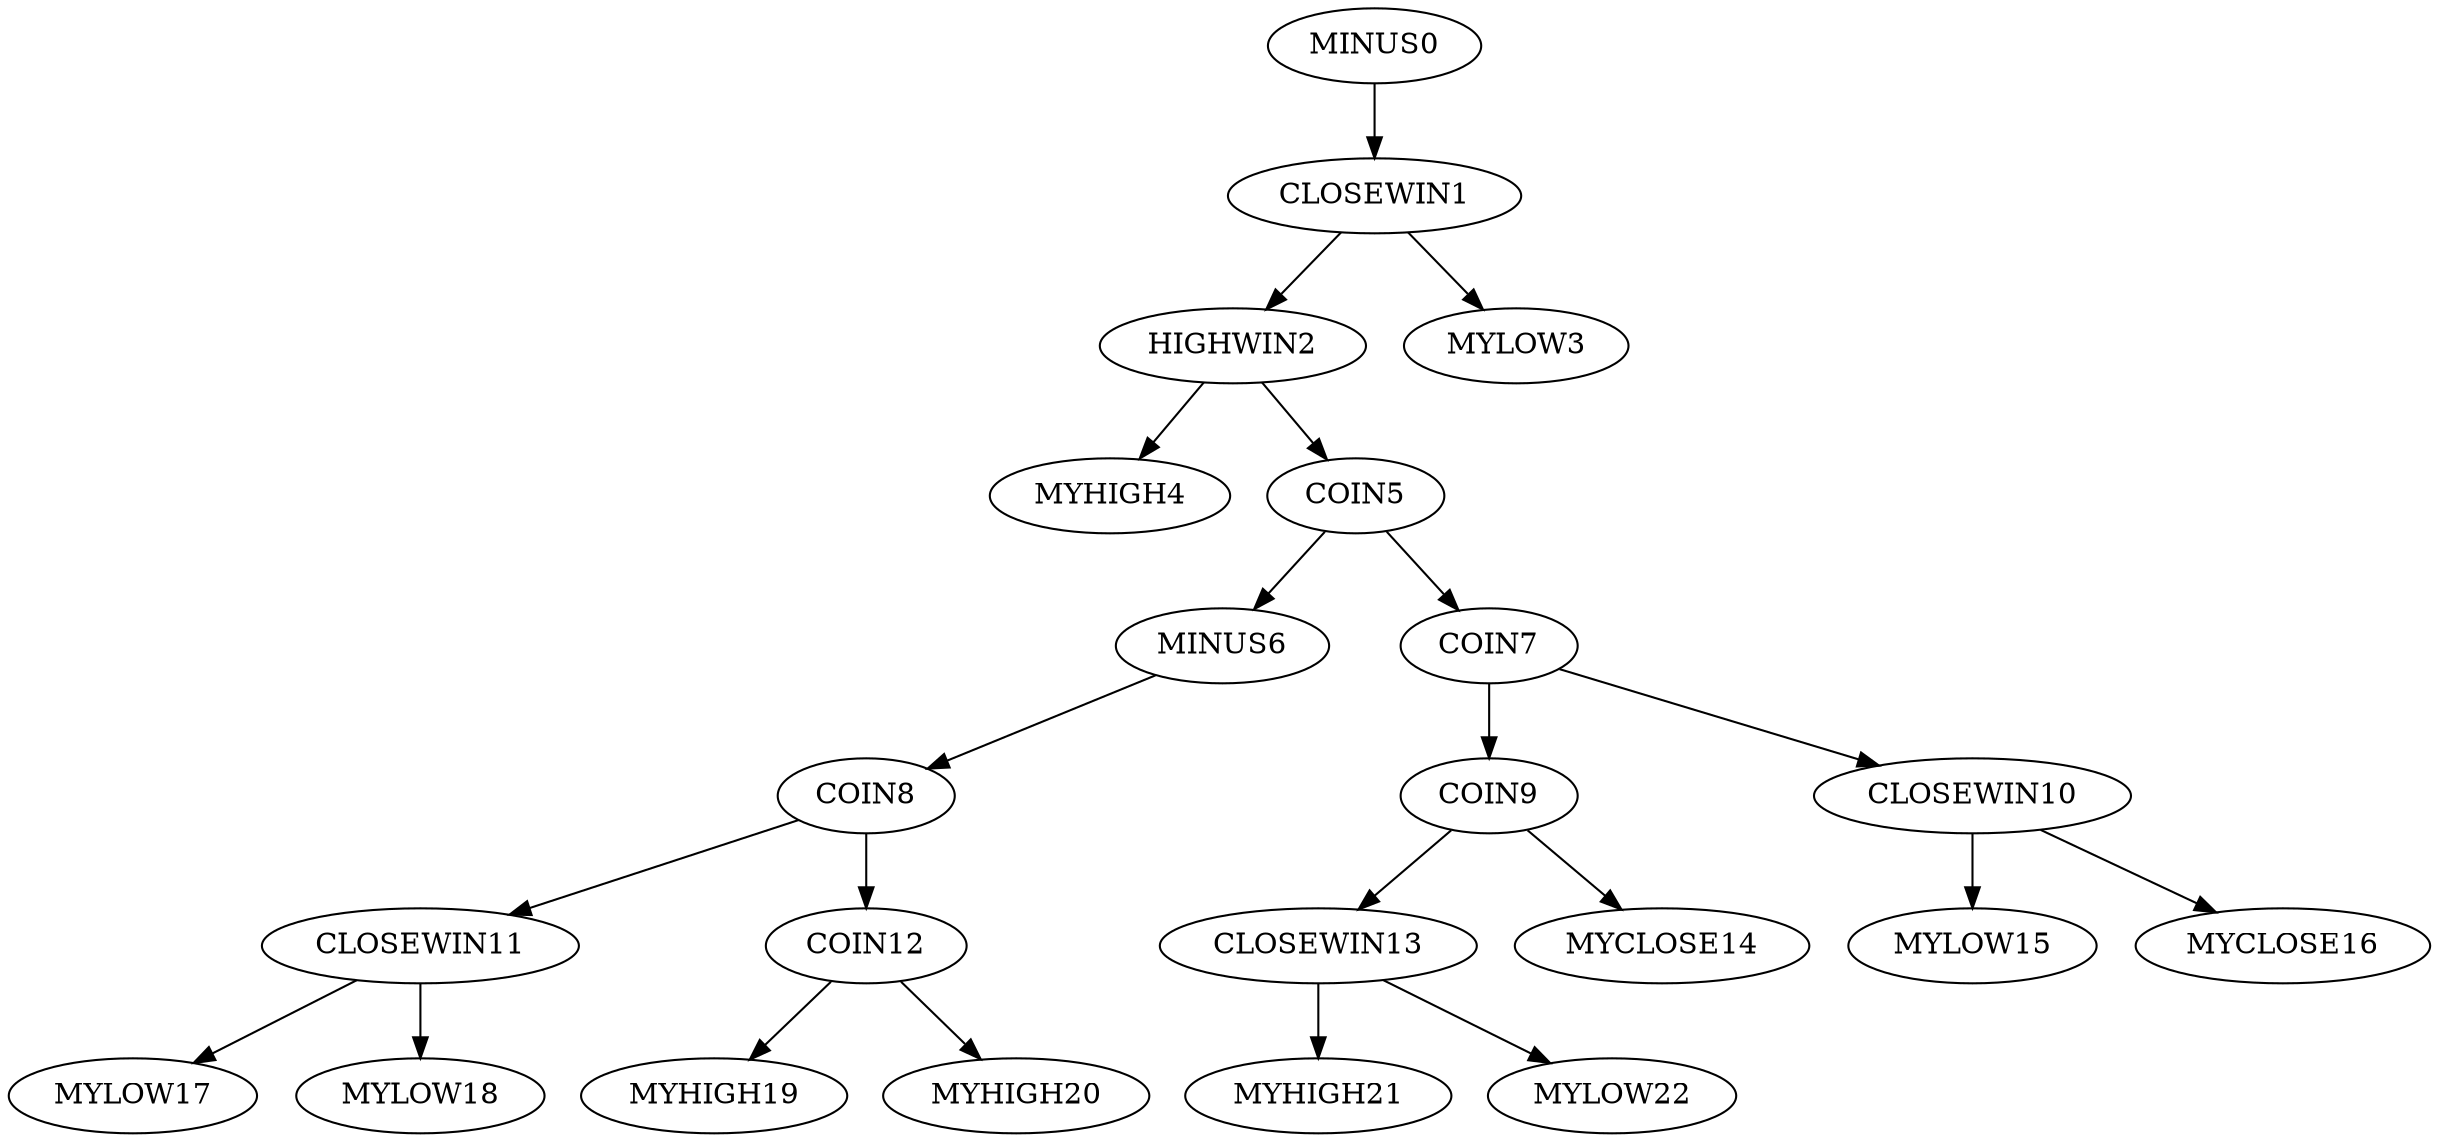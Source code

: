 digraph T {
	MINUS0 -> CLOSEWIN1;
	CLOSEWIN1 -> HIGHWIN2;
	CLOSEWIN1 -> MYLOW3;
	HIGHWIN2 -> MYHIGH4;
	HIGHWIN2 -> COIN5;
	COIN5 -> MINUS6;
	COIN5 -> COIN7;
	MINUS6 -> COIN8;
	COIN7 -> COIN9;
	COIN7 -> CLOSEWIN10;
	COIN8 -> CLOSEWIN11;
	COIN8 -> COIN12;
	COIN9 -> CLOSEWIN13;
	COIN9 -> MYCLOSE14;
	CLOSEWIN10 -> MYLOW15;
	CLOSEWIN10 -> MYCLOSE16;
	CLOSEWIN11 -> MYLOW17;
	CLOSEWIN11 -> MYLOW18;
	COIN12 -> MYHIGH19;
	COIN12 -> MYHIGH20;
	CLOSEWIN13 -> MYHIGH21;
	CLOSEWIN13 -> MYLOW22;
}